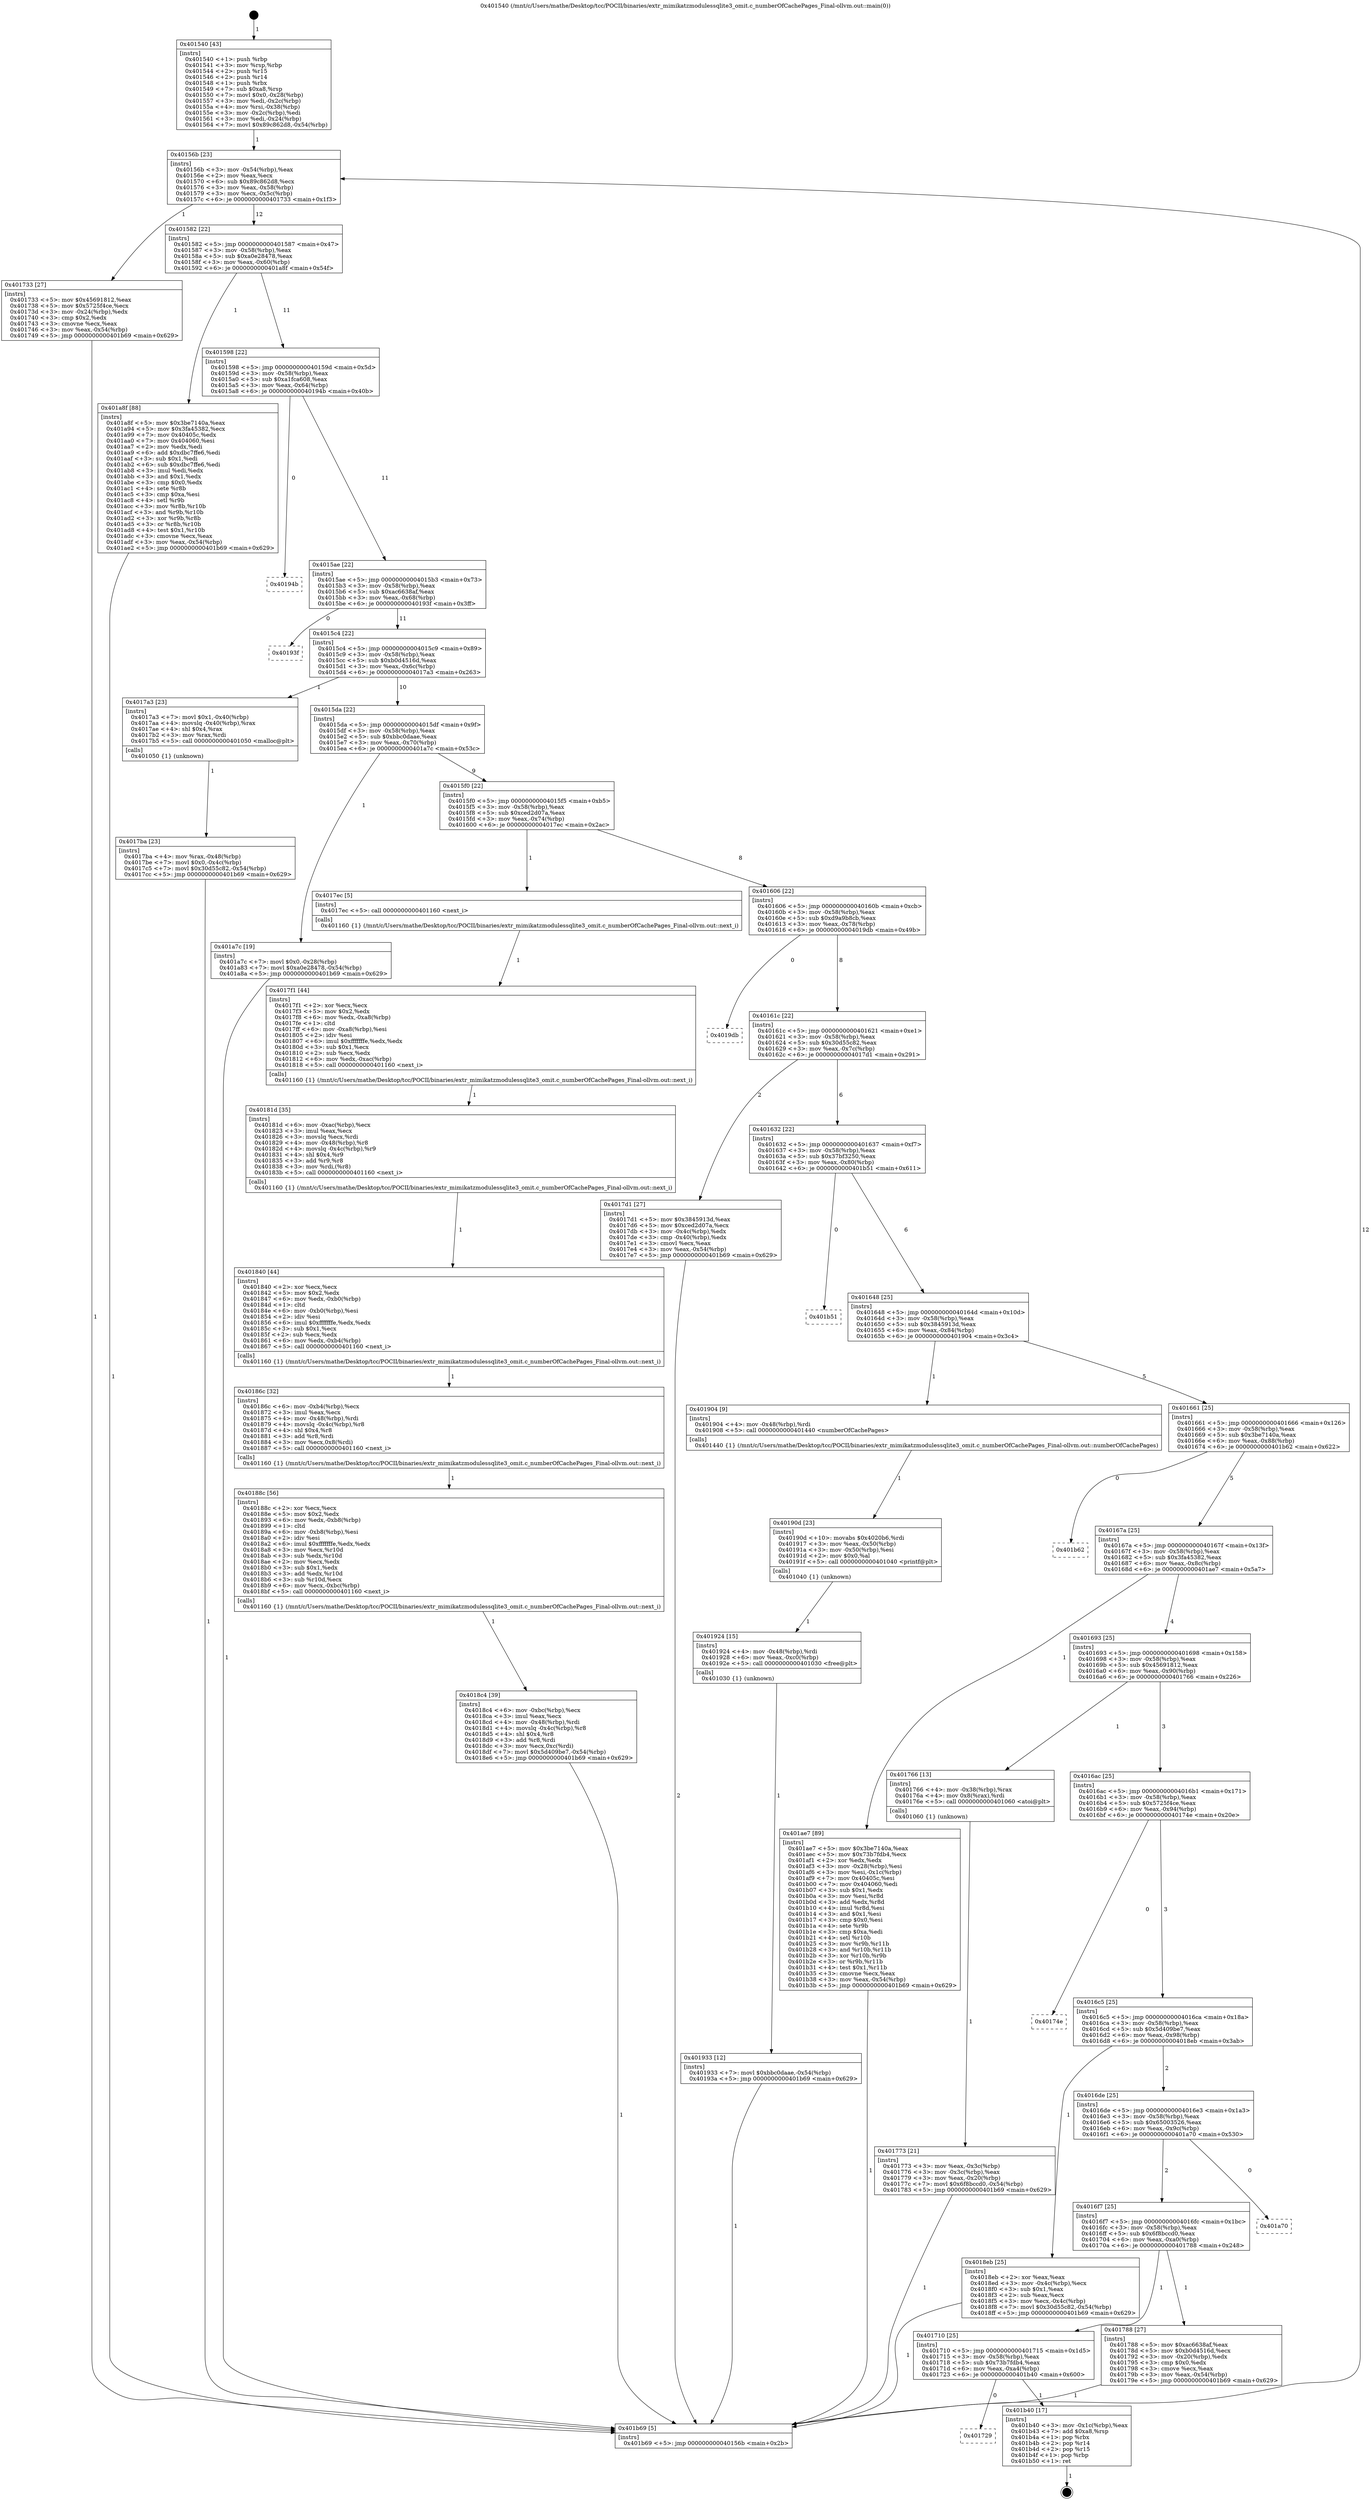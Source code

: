 digraph "0x401540" {
  label = "0x401540 (/mnt/c/Users/mathe/Desktop/tcc/POCII/binaries/extr_mimikatzmodulessqlite3_omit.c_numberOfCachePages_Final-ollvm.out::main(0))"
  labelloc = "t"
  node[shape=record]

  Entry [label="",width=0.3,height=0.3,shape=circle,fillcolor=black,style=filled]
  "0x40156b" [label="{
     0x40156b [23]\l
     | [instrs]\l
     &nbsp;&nbsp;0x40156b \<+3\>: mov -0x54(%rbp),%eax\l
     &nbsp;&nbsp;0x40156e \<+2\>: mov %eax,%ecx\l
     &nbsp;&nbsp;0x401570 \<+6\>: sub $0x89c862d8,%ecx\l
     &nbsp;&nbsp;0x401576 \<+3\>: mov %eax,-0x58(%rbp)\l
     &nbsp;&nbsp;0x401579 \<+3\>: mov %ecx,-0x5c(%rbp)\l
     &nbsp;&nbsp;0x40157c \<+6\>: je 0000000000401733 \<main+0x1f3\>\l
  }"]
  "0x401733" [label="{
     0x401733 [27]\l
     | [instrs]\l
     &nbsp;&nbsp;0x401733 \<+5\>: mov $0x45691812,%eax\l
     &nbsp;&nbsp;0x401738 \<+5\>: mov $0x5725f4ce,%ecx\l
     &nbsp;&nbsp;0x40173d \<+3\>: mov -0x24(%rbp),%edx\l
     &nbsp;&nbsp;0x401740 \<+3\>: cmp $0x2,%edx\l
     &nbsp;&nbsp;0x401743 \<+3\>: cmovne %ecx,%eax\l
     &nbsp;&nbsp;0x401746 \<+3\>: mov %eax,-0x54(%rbp)\l
     &nbsp;&nbsp;0x401749 \<+5\>: jmp 0000000000401b69 \<main+0x629\>\l
  }"]
  "0x401582" [label="{
     0x401582 [22]\l
     | [instrs]\l
     &nbsp;&nbsp;0x401582 \<+5\>: jmp 0000000000401587 \<main+0x47\>\l
     &nbsp;&nbsp;0x401587 \<+3\>: mov -0x58(%rbp),%eax\l
     &nbsp;&nbsp;0x40158a \<+5\>: sub $0xa0e28478,%eax\l
     &nbsp;&nbsp;0x40158f \<+3\>: mov %eax,-0x60(%rbp)\l
     &nbsp;&nbsp;0x401592 \<+6\>: je 0000000000401a8f \<main+0x54f\>\l
  }"]
  "0x401b69" [label="{
     0x401b69 [5]\l
     | [instrs]\l
     &nbsp;&nbsp;0x401b69 \<+5\>: jmp 000000000040156b \<main+0x2b\>\l
  }"]
  "0x401540" [label="{
     0x401540 [43]\l
     | [instrs]\l
     &nbsp;&nbsp;0x401540 \<+1\>: push %rbp\l
     &nbsp;&nbsp;0x401541 \<+3\>: mov %rsp,%rbp\l
     &nbsp;&nbsp;0x401544 \<+2\>: push %r15\l
     &nbsp;&nbsp;0x401546 \<+2\>: push %r14\l
     &nbsp;&nbsp;0x401548 \<+1\>: push %rbx\l
     &nbsp;&nbsp;0x401549 \<+7\>: sub $0xa8,%rsp\l
     &nbsp;&nbsp;0x401550 \<+7\>: movl $0x0,-0x28(%rbp)\l
     &nbsp;&nbsp;0x401557 \<+3\>: mov %edi,-0x2c(%rbp)\l
     &nbsp;&nbsp;0x40155a \<+4\>: mov %rsi,-0x38(%rbp)\l
     &nbsp;&nbsp;0x40155e \<+3\>: mov -0x2c(%rbp),%edi\l
     &nbsp;&nbsp;0x401561 \<+3\>: mov %edi,-0x24(%rbp)\l
     &nbsp;&nbsp;0x401564 \<+7\>: movl $0x89c862d8,-0x54(%rbp)\l
  }"]
  Exit [label="",width=0.3,height=0.3,shape=circle,fillcolor=black,style=filled,peripheries=2]
  "0x401a8f" [label="{
     0x401a8f [88]\l
     | [instrs]\l
     &nbsp;&nbsp;0x401a8f \<+5\>: mov $0x3be7140a,%eax\l
     &nbsp;&nbsp;0x401a94 \<+5\>: mov $0x3fa45382,%ecx\l
     &nbsp;&nbsp;0x401a99 \<+7\>: mov 0x40405c,%edx\l
     &nbsp;&nbsp;0x401aa0 \<+7\>: mov 0x404060,%esi\l
     &nbsp;&nbsp;0x401aa7 \<+2\>: mov %edx,%edi\l
     &nbsp;&nbsp;0x401aa9 \<+6\>: add $0xdbc7ffe6,%edi\l
     &nbsp;&nbsp;0x401aaf \<+3\>: sub $0x1,%edi\l
     &nbsp;&nbsp;0x401ab2 \<+6\>: sub $0xdbc7ffe6,%edi\l
     &nbsp;&nbsp;0x401ab8 \<+3\>: imul %edi,%edx\l
     &nbsp;&nbsp;0x401abb \<+3\>: and $0x1,%edx\l
     &nbsp;&nbsp;0x401abe \<+3\>: cmp $0x0,%edx\l
     &nbsp;&nbsp;0x401ac1 \<+4\>: sete %r8b\l
     &nbsp;&nbsp;0x401ac5 \<+3\>: cmp $0xa,%esi\l
     &nbsp;&nbsp;0x401ac8 \<+4\>: setl %r9b\l
     &nbsp;&nbsp;0x401acc \<+3\>: mov %r8b,%r10b\l
     &nbsp;&nbsp;0x401acf \<+3\>: and %r9b,%r10b\l
     &nbsp;&nbsp;0x401ad2 \<+3\>: xor %r9b,%r8b\l
     &nbsp;&nbsp;0x401ad5 \<+3\>: or %r8b,%r10b\l
     &nbsp;&nbsp;0x401ad8 \<+4\>: test $0x1,%r10b\l
     &nbsp;&nbsp;0x401adc \<+3\>: cmovne %ecx,%eax\l
     &nbsp;&nbsp;0x401adf \<+3\>: mov %eax,-0x54(%rbp)\l
     &nbsp;&nbsp;0x401ae2 \<+5\>: jmp 0000000000401b69 \<main+0x629\>\l
  }"]
  "0x401598" [label="{
     0x401598 [22]\l
     | [instrs]\l
     &nbsp;&nbsp;0x401598 \<+5\>: jmp 000000000040159d \<main+0x5d\>\l
     &nbsp;&nbsp;0x40159d \<+3\>: mov -0x58(%rbp),%eax\l
     &nbsp;&nbsp;0x4015a0 \<+5\>: sub $0xa1fca608,%eax\l
     &nbsp;&nbsp;0x4015a5 \<+3\>: mov %eax,-0x64(%rbp)\l
     &nbsp;&nbsp;0x4015a8 \<+6\>: je 000000000040194b \<main+0x40b\>\l
  }"]
  "0x401729" [label="{
     0x401729\l
  }", style=dashed]
  "0x40194b" [label="{
     0x40194b\l
  }", style=dashed]
  "0x4015ae" [label="{
     0x4015ae [22]\l
     | [instrs]\l
     &nbsp;&nbsp;0x4015ae \<+5\>: jmp 00000000004015b3 \<main+0x73\>\l
     &nbsp;&nbsp;0x4015b3 \<+3\>: mov -0x58(%rbp),%eax\l
     &nbsp;&nbsp;0x4015b6 \<+5\>: sub $0xac6638af,%eax\l
     &nbsp;&nbsp;0x4015bb \<+3\>: mov %eax,-0x68(%rbp)\l
     &nbsp;&nbsp;0x4015be \<+6\>: je 000000000040193f \<main+0x3ff\>\l
  }"]
  "0x401b40" [label="{
     0x401b40 [17]\l
     | [instrs]\l
     &nbsp;&nbsp;0x401b40 \<+3\>: mov -0x1c(%rbp),%eax\l
     &nbsp;&nbsp;0x401b43 \<+7\>: add $0xa8,%rsp\l
     &nbsp;&nbsp;0x401b4a \<+1\>: pop %rbx\l
     &nbsp;&nbsp;0x401b4b \<+2\>: pop %r14\l
     &nbsp;&nbsp;0x401b4d \<+2\>: pop %r15\l
     &nbsp;&nbsp;0x401b4f \<+1\>: pop %rbp\l
     &nbsp;&nbsp;0x401b50 \<+1\>: ret\l
  }"]
  "0x40193f" [label="{
     0x40193f\l
  }", style=dashed]
  "0x4015c4" [label="{
     0x4015c4 [22]\l
     | [instrs]\l
     &nbsp;&nbsp;0x4015c4 \<+5\>: jmp 00000000004015c9 \<main+0x89\>\l
     &nbsp;&nbsp;0x4015c9 \<+3\>: mov -0x58(%rbp),%eax\l
     &nbsp;&nbsp;0x4015cc \<+5\>: sub $0xb0d4516d,%eax\l
     &nbsp;&nbsp;0x4015d1 \<+3\>: mov %eax,-0x6c(%rbp)\l
     &nbsp;&nbsp;0x4015d4 \<+6\>: je 00000000004017a3 \<main+0x263\>\l
  }"]
  "0x401933" [label="{
     0x401933 [12]\l
     | [instrs]\l
     &nbsp;&nbsp;0x401933 \<+7\>: movl $0xbbc0daae,-0x54(%rbp)\l
     &nbsp;&nbsp;0x40193a \<+5\>: jmp 0000000000401b69 \<main+0x629\>\l
  }"]
  "0x4017a3" [label="{
     0x4017a3 [23]\l
     | [instrs]\l
     &nbsp;&nbsp;0x4017a3 \<+7\>: movl $0x1,-0x40(%rbp)\l
     &nbsp;&nbsp;0x4017aa \<+4\>: movslq -0x40(%rbp),%rax\l
     &nbsp;&nbsp;0x4017ae \<+4\>: shl $0x4,%rax\l
     &nbsp;&nbsp;0x4017b2 \<+3\>: mov %rax,%rdi\l
     &nbsp;&nbsp;0x4017b5 \<+5\>: call 0000000000401050 \<malloc@plt\>\l
     | [calls]\l
     &nbsp;&nbsp;0x401050 \{1\} (unknown)\l
  }"]
  "0x4015da" [label="{
     0x4015da [22]\l
     | [instrs]\l
     &nbsp;&nbsp;0x4015da \<+5\>: jmp 00000000004015df \<main+0x9f\>\l
     &nbsp;&nbsp;0x4015df \<+3\>: mov -0x58(%rbp),%eax\l
     &nbsp;&nbsp;0x4015e2 \<+5\>: sub $0xbbc0daae,%eax\l
     &nbsp;&nbsp;0x4015e7 \<+3\>: mov %eax,-0x70(%rbp)\l
     &nbsp;&nbsp;0x4015ea \<+6\>: je 0000000000401a7c \<main+0x53c\>\l
  }"]
  "0x401924" [label="{
     0x401924 [15]\l
     | [instrs]\l
     &nbsp;&nbsp;0x401924 \<+4\>: mov -0x48(%rbp),%rdi\l
     &nbsp;&nbsp;0x401928 \<+6\>: mov %eax,-0xc0(%rbp)\l
     &nbsp;&nbsp;0x40192e \<+5\>: call 0000000000401030 \<free@plt\>\l
     | [calls]\l
     &nbsp;&nbsp;0x401030 \{1\} (unknown)\l
  }"]
  "0x401a7c" [label="{
     0x401a7c [19]\l
     | [instrs]\l
     &nbsp;&nbsp;0x401a7c \<+7\>: movl $0x0,-0x28(%rbp)\l
     &nbsp;&nbsp;0x401a83 \<+7\>: movl $0xa0e28478,-0x54(%rbp)\l
     &nbsp;&nbsp;0x401a8a \<+5\>: jmp 0000000000401b69 \<main+0x629\>\l
  }"]
  "0x4015f0" [label="{
     0x4015f0 [22]\l
     | [instrs]\l
     &nbsp;&nbsp;0x4015f0 \<+5\>: jmp 00000000004015f5 \<main+0xb5\>\l
     &nbsp;&nbsp;0x4015f5 \<+3\>: mov -0x58(%rbp),%eax\l
     &nbsp;&nbsp;0x4015f8 \<+5\>: sub $0xced2d07a,%eax\l
     &nbsp;&nbsp;0x4015fd \<+3\>: mov %eax,-0x74(%rbp)\l
     &nbsp;&nbsp;0x401600 \<+6\>: je 00000000004017ec \<main+0x2ac\>\l
  }"]
  "0x40190d" [label="{
     0x40190d [23]\l
     | [instrs]\l
     &nbsp;&nbsp;0x40190d \<+10\>: movabs $0x4020b6,%rdi\l
     &nbsp;&nbsp;0x401917 \<+3\>: mov %eax,-0x50(%rbp)\l
     &nbsp;&nbsp;0x40191a \<+3\>: mov -0x50(%rbp),%esi\l
     &nbsp;&nbsp;0x40191d \<+2\>: mov $0x0,%al\l
     &nbsp;&nbsp;0x40191f \<+5\>: call 0000000000401040 \<printf@plt\>\l
     | [calls]\l
     &nbsp;&nbsp;0x401040 \{1\} (unknown)\l
  }"]
  "0x4017ec" [label="{
     0x4017ec [5]\l
     | [instrs]\l
     &nbsp;&nbsp;0x4017ec \<+5\>: call 0000000000401160 \<next_i\>\l
     | [calls]\l
     &nbsp;&nbsp;0x401160 \{1\} (/mnt/c/Users/mathe/Desktop/tcc/POCII/binaries/extr_mimikatzmodulessqlite3_omit.c_numberOfCachePages_Final-ollvm.out::next_i)\l
  }"]
  "0x401606" [label="{
     0x401606 [22]\l
     | [instrs]\l
     &nbsp;&nbsp;0x401606 \<+5\>: jmp 000000000040160b \<main+0xcb\>\l
     &nbsp;&nbsp;0x40160b \<+3\>: mov -0x58(%rbp),%eax\l
     &nbsp;&nbsp;0x40160e \<+5\>: sub $0xd9a9b8cb,%eax\l
     &nbsp;&nbsp;0x401613 \<+3\>: mov %eax,-0x78(%rbp)\l
     &nbsp;&nbsp;0x401616 \<+6\>: je 00000000004019db \<main+0x49b\>\l
  }"]
  "0x4018c4" [label="{
     0x4018c4 [39]\l
     | [instrs]\l
     &nbsp;&nbsp;0x4018c4 \<+6\>: mov -0xbc(%rbp),%ecx\l
     &nbsp;&nbsp;0x4018ca \<+3\>: imul %eax,%ecx\l
     &nbsp;&nbsp;0x4018cd \<+4\>: mov -0x48(%rbp),%rdi\l
     &nbsp;&nbsp;0x4018d1 \<+4\>: movslq -0x4c(%rbp),%r8\l
     &nbsp;&nbsp;0x4018d5 \<+4\>: shl $0x4,%r8\l
     &nbsp;&nbsp;0x4018d9 \<+3\>: add %r8,%rdi\l
     &nbsp;&nbsp;0x4018dc \<+3\>: mov %ecx,0xc(%rdi)\l
     &nbsp;&nbsp;0x4018df \<+7\>: movl $0x5d409be7,-0x54(%rbp)\l
     &nbsp;&nbsp;0x4018e6 \<+5\>: jmp 0000000000401b69 \<main+0x629\>\l
  }"]
  "0x4019db" [label="{
     0x4019db\l
  }", style=dashed]
  "0x40161c" [label="{
     0x40161c [22]\l
     | [instrs]\l
     &nbsp;&nbsp;0x40161c \<+5\>: jmp 0000000000401621 \<main+0xe1\>\l
     &nbsp;&nbsp;0x401621 \<+3\>: mov -0x58(%rbp),%eax\l
     &nbsp;&nbsp;0x401624 \<+5\>: sub $0x30d55c82,%eax\l
     &nbsp;&nbsp;0x401629 \<+3\>: mov %eax,-0x7c(%rbp)\l
     &nbsp;&nbsp;0x40162c \<+6\>: je 00000000004017d1 \<main+0x291\>\l
  }"]
  "0x40188c" [label="{
     0x40188c [56]\l
     | [instrs]\l
     &nbsp;&nbsp;0x40188c \<+2\>: xor %ecx,%ecx\l
     &nbsp;&nbsp;0x40188e \<+5\>: mov $0x2,%edx\l
     &nbsp;&nbsp;0x401893 \<+6\>: mov %edx,-0xb8(%rbp)\l
     &nbsp;&nbsp;0x401899 \<+1\>: cltd\l
     &nbsp;&nbsp;0x40189a \<+6\>: mov -0xb8(%rbp),%esi\l
     &nbsp;&nbsp;0x4018a0 \<+2\>: idiv %esi\l
     &nbsp;&nbsp;0x4018a2 \<+6\>: imul $0xfffffffe,%edx,%edx\l
     &nbsp;&nbsp;0x4018a8 \<+3\>: mov %ecx,%r10d\l
     &nbsp;&nbsp;0x4018ab \<+3\>: sub %edx,%r10d\l
     &nbsp;&nbsp;0x4018ae \<+2\>: mov %ecx,%edx\l
     &nbsp;&nbsp;0x4018b0 \<+3\>: sub $0x1,%edx\l
     &nbsp;&nbsp;0x4018b3 \<+3\>: add %edx,%r10d\l
     &nbsp;&nbsp;0x4018b6 \<+3\>: sub %r10d,%ecx\l
     &nbsp;&nbsp;0x4018b9 \<+6\>: mov %ecx,-0xbc(%rbp)\l
     &nbsp;&nbsp;0x4018bf \<+5\>: call 0000000000401160 \<next_i\>\l
     | [calls]\l
     &nbsp;&nbsp;0x401160 \{1\} (/mnt/c/Users/mathe/Desktop/tcc/POCII/binaries/extr_mimikatzmodulessqlite3_omit.c_numberOfCachePages_Final-ollvm.out::next_i)\l
  }"]
  "0x4017d1" [label="{
     0x4017d1 [27]\l
     | [instrs]\l
     &nbsp;&nbsp;0x4017d1 \<+5\>: mov $0x3845913d,%eax\l
     &nbsp;&nbsp;0x4017d6 \<+5\>: mov $0xced2d07a,%ecx\l
     &nbsp;&nbsp;0x4017db \<+3\>: mov -0x4c(%rbp),%edx\l
     &nbsp;&nbsp;0x4017de \<+3\>: cmp -0x40(%rbp),%edx\l
     &nbsp;&nbsp;0x4017e1 \<+3\>: cmovl %ecx,%eax\l
     &nbsp;&nbsp;0x4017e4 \<+3\>: mov %eax,-0x54(%rbp)\l
     &nbsp;&nbsp;0x4017e7 \<+5\>: jmp 0000000000401b69 \<main+0x629\>\l
  }"]
  "0x401632" [label="{
     0x401632 [22]\l
     | [instrs]\l
     &nbsp;&nbsp;0x401632 \<+5\>: jmp 0000000000401637 \<main+0xf7\>\l
     &nbsp;&nbsp;0x401637 \<+3\>: mov -0x58(%rbp),%eax\l
     &nbsp;&nbsp;0x40163a \<+5\>: sub $0x37bf3250,%eax\l
     &nbsp;&nbsp;0x40163f \<+3\>: mov %eax,-0x80(%rbp)\l
     &nbsp;&nbsp;0x401642 \<+6\>: je 0000000000401b51 \<main+0x611\>\l
  }"]
  "0x40186c" [label="{
     0x40186c [32]\l
     | [instrs]\l
     &nbsp;&nbsp;0x40186c \<+6\>: mov -0xb4(%rbp),%ecx\l
     &nbsp;&nbsp;0x401872 \<+3\>: imul %eax,%ecx\l
     &nbsp;&nbsp;0x401875 \<+4\>: mov -0x48(%rbp),%rdi\l
     &nbsp;&nbsp;0x401879 \<+4\>: movslq -0x4c(%rbp),%r8\l
     &nbsp;&nbsp;0x40187d \<+4\>: shl $0x4,%r8\l
     &nbsp;&nbsp;0x401881 \<+3\>: add %r8,%rdi\l
     &nbsp;&nbsp;0x401884 \<+3\>: mov %ecx,0x8(%rdi)\l
     &nbsp;&nbsp;0x401887 \<+5\>: call 0000000000401160 \<next_i\>\l
     | [calls]\l
     &nbsp;&nbsp;0x401160 \{1\} (/mnt/c/Users/mathe/Desktop/tcc/POCII/binaries/extr_mimikatzmodulessqlite3_omit.c_numberOfCachePages_Final-ollvm.out::next_i)\l
  }"]
  "0x401b51" [label="{
     0x401b51\l
  }", style=dashed]
  "0x401648" [label="{
     0x401648 [25]\l
     | [instrs]\l
     &nbsp;&nbsp;0x401648 \<+5\>: jmp 000000000040164d \<main+0x10d\>\l
     &nbsp;&nbsp;0x40164d \<+3\>: mov -0x58(%rbp),%eax\l
     &nbsp;&nbsp;0x401650 \<+5\>: sub $0x3845913d,%eax\l
     &nbsp;&nbsp;0x401655 \<+6\>: mov %eax,-0x84(%rbp)\l
     &nbsp;&nbsp;0x40165b \<+6\>: je 0000000000401904 \<main+0x3c4\>\l
  }"]
  "0x401840" [label="{
     0x401840 [44]\l
     | [instrs]\l
     &nbsp;&nbsp;0x401840 \<+2\>: xor %ecx,%ecx\l
     &nbsp;&nbsp;0x401842 \<+5\>: mov $0x2,%edx\l
     &nbsp;&nbsp;0x401847 \<+6\>: mov %edx,-0xb0(%rbp)\l
     &nbsp;&nbsp;0x40184d \<+1\>: cltd\l
     &nbsp;&nbsp;0x40184e \<+6\>: mov -0xb0(%rbp),%esi\l
     &nbsp;&nbsp;0x401854 \<+2\>: idiv %esi\l
     &nbsp;&nbsp;0x401856 \<+6\>: imul $0xfffffffe,%edx,%edx\l
     &nbsp;&nbsp;0x40185c \<+3\>: sub $0x1,%ecx\l
     &nbsp;&nbsp;0x40185f \<+2\>: sub %ecx,%edx\l
     &nbsp;&nbsp;0x401861 \<+6\>: mov %edx,-0xb4(%rbp)\l
     &nbsp;&nbsp;0x401867 \<+5\>: call 0000000000401160 \<next_i\>\l
     | [calls]\l
     &nbsp;&nbsp;0x401160 \{1\} (/mnt/c/Users/mathe/Desktop/tcc/POCII/binaries/extr_mimikatzmodulessqlite3_omit.c_numberOfCachePages_Final-ollvm.out::next_i)\l
  }"]
  "0x401904" [label="{
     0x401904 [9]\l
     | [instrs]\l
     &nbsp;&nbsp;0x401904 \<+4\>: mov -0x48(%rbp),%rdi\l
     &nbsp;&nbsp;0x401908 \<+5\>: call 0000000000401440 \<numberOfCachePages\>\l
     | [calls]\l
     &nbsp;&nbsp;0x401440 \{1\} (/mnt/c/Users/mathe/Desktop/tcc/POCII/binaries/extr_mimikatzmodulessqlite3_omit.c_numberOfCachePages_Final-ollvm.out::numberOfCachePages)\l
  }"]
  "0x401661" [label="{
     0x401661 [25]\l
     | [instrs]\l
     &nbsp;&nbsp;0x401661 \<+5\>: jmp 0000000000401666 \<main+0x126\>\l
     &nbsp;&nbsp;0x401666 \<+3\>: mov -0x58(%rbp),%eax\l
     &nbsp;&nbsp;0x401669 \<+5\>: sub $0x3be7140a,%eax\l
     &nbsp;&nbsp;0x40166e \<+6\>: mov %eax,-0x88(%rbp)\l
     &nbsp;&nbsp;0x401674 \<+6\>: je 0000000000401b62 \<main+0x622\>\l
  }"]
  "0x40181d" [label="{
     0x40181d [35]\l
     | [instrs]\l
     &nbsp;&nbsp;0x40181d \<+6\>: mov -0xac(%rbp),%ecx\l
     &nbsp;&nbsp;0x401823 \<+3\>: imul %eax,%ecx\l
     &nbsp;&nbsp;0x401826 \<+3\>: movslq %ecx,%rdi\l
     &nbsp;&nbsp;0x401829 \<+4\>: mov -0x48(%rbp),%r8\l
     &nbsp;&nbsp;0x40182d \<+4\>: movslq -0x4c(%rbp),%r9\l
     &nbsp;&nbsp;0x401831 \<+4\>: shl $0x4,%r9\l
     &nbsp;&nbsp;0x401835 \<+3\>: add %r9,%r8\l
     &nbsp;&nbsp;0x401838 \<+3\>: mov %rdi,(%r8)\l
     &nbsp;&nbsp;0x40183b \<+5\>: call 0000000000401160 \<next_i\>\l
     | [calls]\l
     &nbsp;&nbsp;0x401160 \{1\} (/mnt/c/Users/mathe/Desktop/tcc/POCII/binaries/extr_mimikatzmodulessqlite3_omit.c_numberOfCachePages_Final-ollvm.out::next_i)\l
  }"]
  "0x401b62" [label="{
     0x401b62\l
  }", style=dashed]
  "0x40167a" [label="{
     0x40167a [25]\l
     | [instrs]\l
     &nbsp;&nbsp;0x40167a \<+5\>: jmp 000000000040167f \<main+0x13f\>\l
     &nbsp;&nbsp;0x40167f \<+3\>: mov -0x58(%rbp),%eax\l
     &nbsp;&nbsp;0x401682 \<+5\>: sub $0x3fa45382,%eax\l
     &nbsp;&nbsp;0x401687 \<+6\>: mov %eax,-0x8c(%rbp)\l
     &nbsp;&nbsp;0x40168d \<+6\>: je 0000000000401ae7 \<main+0x5a7\>\l
  }"]
  "0x4017f1" [label="{
     0x4017f1 [44]\l
     | [instrs]\l
     &nbsp;&nbsp;0x4017f1 \<+2\>: xor %ecx,%ecx\l
     &nbsp;&nbsp;0x4017f3 \<+5\>: mov $0x2,%edx\l
     &nbsp;&nbsp;0x4017f8 \<+6\>: mov %edx,-0xa8(%rbp)\l
     &nbsp;&nbsp;0x4017fe \<+1\>: cltd\l
     &nbsp;&nbsp;0x4017ff \<+6\>: mov -0xa8(%rbp),%esi\l
     &nbsp;&nbsp;0x401805 \<+2\>: idiv %esi\l
     &nbsp;&nbsp;0x401807 \<+6\>: imul $0xfffffffe,%edx,%edx\l
     &nbsp;&nbsp;0x40180d \<+3\>: sub $0x1,%ecx\l
     &nbsp;&nbsp;0x401810 \<+2\>: sub %ecx,%edx\l
     &nbsp;&nbsp;0x401812 \<+6\>: mov %edx,-0xac(%rbp)\l
     &nbsp;&nbsp;0x401818 \<+5\>: call 0000000000401160 \<next_i\>\l
     | [calls]\l
     &nbsp;&nbsp;0x401160 \{1\} (/mnt/c/Users/mathe/Desktop/tcc/POCII/binaries/extr_mimikatzmodulessqlite3_omit.c_numberOfCachePages_Final-ollvm.out::next_i)\l
  }"]
  "0x401ae7" [label="{
     0x401ae7 [89]\l
     | [instrs]\l
     &nbsp;&nbsp;0x401ae7 \<+5\>: mov $0x3be7140a,%eax\l
     &nbsp;&nbsp;0x401aec \<+5\>: mov $0x73b7fdb4,%ecx\l
     &nbsp;&nbsp;0x401af1 \<+2\>: xor %edx,%edx\l
     &nbsp;&nbsp;0x401af3 \<+3\>: mov -0x28(%rbp),%esi\l
     &nbsp;&nbsp;0x401af6 \<+3\>: mov %esi,-0x1c(%rbp)\l
     &nbsp;&nbsp;0x401af9 \<+7\>: mov 0x40405c,%esi\l
     &nbsp;&nbsp;0x401b00 \<+7\>: mov 0x404060,%edi\l
     &nbsp;&nbsp;0x401b07 \<+3\>: sub $0x1,%edx\l
     &nbsp;&nbsp;0x401b0a \<+3\>: mov %esi,%r8d\l
     &nbsp;&nbsp;0x401b0d \<+3\>: add %edx,%r8d\l
     &nbsp;&nbsp;0x401b10 \<+4\>: imul %r8d,%esi\l
     &nbsp;&nbsp;0x401b14 \<+3\>: and $0x1,%esi\l
     &nbsp;&nbsp;0x401b17 \<+3\>: cmp $0x0,%esi\l
     &nbsp;&nbsp;0x401b1a \<+4\>: sete %r9b\l
     &nbsp;&nbsp;0x401b1e \<+3\>: cmp $0xa,%edi\l
     &nbsp;&nbsp;0x401b21 \<+4\>: setl %r10b\l
     &nbsp;&nbsp;0x401b25 \<+3\>: mov %r9b,%r11b\l
     &nbsp;&nbsp;0x401b28 \<+3\>: and %r10b,%r11b\l
     &nbsp;&nbsp;0x401b2b \<+3\>: xor %r10b,%r9b\l
     &nbsp;&nbsp;0x401b2e \<+3\>: or %r9b,%r11b\l
     &nbsp;&nbsp;0x401b31 \<+4\>: test $0x1,%r11b\l
     &nbsp;&nbsp;0x401b35 \<+3\>: cmovne %ecx,%eax\l
     &nbsp;&nbsp;0x401b38 \<+3\>: mov %eax,-0x54(%rbp)\l
     &nbsp;&nbsp;0x401b3b \<+5\>: jmp 0000000000401b69 \<main+0x629\>\l
  }"]
  "0x401693" [label="{
     0x401693 [25]\l
     | [instrs]\l
     &nbsp;&nbsp;0x401693 \<+5\>: jmp 0000000000401698 \<main+0x158\>\l
     &nbsp;&nbsp;0x401698 \<+3\>: mov -0x58(%rbp),%eax\l
     &nbsp;&nbsp;0x40169b \<+5\>: sub $0x45691812,%eax\l
     &nbsp;&nbsp;0x4016a0 \<+6\>: mov %eax,-0x90(%rbp)\l
     &nbsp;&nbsp;0x4016a6 \<+6\>: je 0000000000401766 \<main+0x226\>\l
  }"]
  "0x4017ba" [label="{
     0x4017ba [23]\l
     | [instrs]\l
     &nbsp;&nbsp;0x4017ba \<+4\>: mov %rax,-0x48(%rbp)\l
     &nbsp;&nbsp;0x4017be \<+7\>: movl $0x0,-0x4c(%rbp)\l
     &nbsp;&nbsp;0x4017c5 \<+7\>: movl $0x30d55c82,-0x54(%rbp)\l
     &nbsp;&nbsp;0x4017cc \<+5\>: jmp 0000000000401b69 \<main+0x629\>\l
  }"]
  "0x401766" [label="{
     0x401766 [13]\l
     | [instrs]\l
     &nbsp;&nbsp;0x401766 \<+4\>: mov -0x38(%rbp),%rax\l
     &nbsp;&nbsp;0x40176a \<+4\>: mov 0x8(%rax),%rdi\l
     &nbsp;&nbsp;0x40176e \<+5\>: call 0000000000401060 \<atoi@plt\>\l
     | [calls]\l
     &nbsp;&nbsp;0x401060 \{1\} (unknown)\l
  }"]
  "0x4016ac" [label="{
     0x4016ac [25]\l
     | [instrs]\l
     &nbsp;&nbsp;0x4016ac \<+5\>: jmp 00000000004016b1 \<main+0x171\>\l
     &nbsp;&nbsp;0x4016b1 \<+3\>: mov -0x58(%rbp),%eax\l
     &nbsp;&nbsp;0x4016b4 \<+5\>: sub $0x5725f4ce,%eax\l
     &nbsp;&nbsp;0x4016b9 \<+6\>: mov %eax,-0x94(%rbp)\l
     &nbsp;&nbsp;0x4016bf \<+6\>: je 000000000040174e \<main+0x20e\>\l
  }"]
  "0x401773" [label="{
     0x401773 [21]\l
     | [instrs]\l
     &nbsp;&nbsp;0x401773 \<+3\>: mov %eax,-0x3c(%rbp)\l
     &nbsp;&nbsp;0x401776 \<+3\>: mov -0x3c(%rbp),%eax\l
     &nbsp;&nbsp;0x401779 \<+3\>: mov %eax,-0x20(%rbp)\l
     &nbsp;&nbsp;0x40177c \<+7\>: movl $0x6f8bccd0,-0x54(%rbp)\l
     &nbsp;&nbsp;0x401783 \<+5\>: jmp 0000000000401b69 \<main+0x629\>\l
  }"]
  "0x401710" [label="{
     0x401710 [25]\l
     | [instrs]\l
     &nbsp;&nbsp;0x401710 \<+5\>: jmp 0000000000401715 \<main+0x1d5\>\l
     &nbsp;&nbsp;0x401715 \<+3\>: mov -0x58(%rbp),%eax\l
     &nbsp;&nbsp;0x401718 \<+5\>: sub $0x73b7fdb4,%eax\l
     &nbsp;&nbsp;0x40171d \<+6\>: mov %eax,-0xa4(%rbp)\l
     &nbsp;&nbsp;0x401723 \<+6\>: je 0000000000401b40 \<main+0x600\>\l
  }"]
  "0x40174e" [label="{
     0x40174e\l
  }", style=dashed]
  "0x4016c5" [label="{
     0x4016c5 [25]\l
     | [instrs]\l
     &nbsp;&nbsp;0x4016c5 \<+5\>: jmp 00000000004016ca \<main+0x18a\>\l
     &nbsp;&nbsp;0x4016ca \<+3\>: mov -0x58(%rbp),%eax\l
     &nbsp;&nbsp;0x4016cd \<+5\>: sub $0x5d409be7,%eax\l
     &nbsp;&nbsp;0x4016d2 \<+6\>: mov %eax,-0x98(%rbp)\l
     &nbsp;&nbsp;0x4016d8 \<+6\>: je 00000000004018eb \<main+0x3ab\>\l
  }"]
  "0x401788" [label="{
     0x401788 [27]\l
     | [instrs]\l
     &nbsp;&nbsp;0x401788 \<+5\>: mov $0xac6638af,%eax\l
     &nbsp;&nbsp;0x40178d \<+5\>: mov $0xb0d4516d,%ecx\l
     &nbsp;&nbsp;0x401792 \<+3\>: mov -0x20(%rbp),%edx\l
     &nbsp;&nbsp;0x401795 \<+3\>: cmp $0x0,%edx\l
     &nbsp;&nbsp;0x401798 \<+3\>: cmove %ecx,%eax\l
     &nbsp;&nbsp;0x40179b \<+3\>: mov %eax,-0x54(%rbp)\l
     &nbsp;&nbsp;0x40179e \<+5\>: jmp 0000000000401b69 \<main+0x629\>\l
  }"]
  "0x4018eb" [label="{
     0x4018eb [25]\l
     | [instrs]\l
     &nbsp;&nbsp;0x4018eb \<+2\>: xor %eax,%eax\l
     &nbsp;&nbsp;0x4018ed \<+3\>: mov -0x4c(%rbp),%ecx\l
     &nbsp;&nbsp;0x4018f0 \<+3\>: sub $0x1,%eax\l
     &nbsp;&nbsp;0x4018f3 \<+2\>: sub %eax,%ecx\l
     &nbsp;&nbsp;0x4018f5 \<+3\>: mov %ecx,-0x4c(%rbp)\l
     &nbsp;&nbsp;0x4018f8 \<+7\>: movl $0x30d55c82,-0x54(%rbp)\l
     &nbsp;&nbsp;0x4018ff \<+5\>: jmp 0000000000401b69 \<main+0x629\>\l
  }"]
  "0x4016de" [label="{
     0x4016de [25]\l
     | [instrs]\l
     &nbsp;&nbsp;0x4016de \<+5\>: jmp 00000000004016e3 \<main+0x1a3\>\l
     &nbsp;&nbsp;0x4016e3 \<+3\>: mov -0x58(%rbp),%eax\l
     &nbsp;&nbsp;0x4016e6 \<+5\>: sub $0x65003526,%eax\l
     &nbsp;&nbsp;0x4016eb \<+6\>: mov %eax,-0x9c(%rbp)\l
     &nbsp;&nbsp;0x4016f1 \<+6\>: je 0000000000401a70 \<main+0x530\>\l
  }"]
  "0x4016f7" [label="{
     0x4016f7 [25]\l
     | [instrs]\l
     &nbsp;&nbsp;0x4016f7 \<+5\>: jmp 00000000004016fc \<main+0x1bc\>\l
     &nbsp;&nbsp;0x4016fc \<+3\>: mov -0x58(%rbp),%eax\l
     &nbsp;&nbsp;0x4016ff \<+5\>: sub $0x6f8bccd0,%eax\l
     &nbsp;&nbsp;0x401704 \<+6\>: mov %eax,-0xa0(%rbp)\l
     &nbsp;&nbsp;0x40170a \<+6\>: je 0000000000401788 \<main+0x248\>\l
  }"]
  "0x401a70" [label="{
     0x401a70\l
  }", style=dashed]
  Entry -> "0x401540" [label=" 1"]
  "0x40156b" -> "0x401733" [label=" 1"]
  "0x40156b" -> "0x401582" [label=" 12"]
  "0x401733" -> "0x401b69" [label=" 1"]
  "0x401540" -> "0x40156b" [label=" 1"]
  "0x401b69" -> "0x40156b" [label=" 12"]
  "0x401b40" -> Exit [label=" 1"]
  "0x401582" -> "0x401a8f" [label=" 1"]
  "0x401582" -> "0x401598" [label=" 11"]
  "0x401710" -> "0x401729" [label=" 0"]
  "0x401598" -> "0x40194b" [label=" 0"]
  "0x401598" -> "0x4015ae" [label=" 11"]
  "0x401710" -> "0x401b40" [label=" 1"]
  "0x4015ae" -> "0x40193f" [label=" 0"]
  "0x4015ae" -> "0x4015c4" [label=" 11"]
  "0x401ae7" -> "0x401b69" [label=" 1"]
  "0x4015c4" -> "0x4017a3" [label=" 1"]
  "0x4015c4" -> "0x4015da" [label=" 10"]
  "0x401a8f" -> "0x401b69" [label=" 1"]
  "0x4015da" -> "0x401a7c" [label=" 1"]
  "0x4015da" -> "0x4015f0" [label=" 9"]
  "0x401a7c" -> "0x401b69" [label=" 1"]
  "0x4015f0" -> "0x4017ec" [label=" 1"]
  "0x4015f0" -> "0x401606" [label=" 8"]
  "0x401933" -> "0x401b69" [label=" 1"]
  "0x401606" -> "0x4019db" [label=" 0"]
  "0x401606" -> "0x40161c" [label=" 8"]
  "0x401924" -> "0x401933" [label=" 1"]
  "0x40161c" -> "0x4017d1" [label=" 2"]
  "0x40161c" -> "0x401632" [label=" 6"]
  "0x40190d" -> "0x401924" [label=" 1"]
  "0x401632" -> "0x401b51" [label=" 0"]
  "0x401632" -> "0x401648" [label=" 6"]
  "0x401904" -> "0x40190d" [label=" 1"]
  "0x401648" -> "0x401904" [label=" 1"]
  "0x401648" -> "0x401661" [label=" 5"]
  "0x4018eb" -> "0x401b69" [label=" 1"]
  "0x401661" -> "0x401b62" [label=" 0"]
  "0x401661" -> "0x40167a" [label=" 5"]
  "0x4018c4" -> "0x401b69" [label=" 1"]
  "0x40167a" -> "0x401ae7" [label=" 1"]
  "0x40167a" -> "0x401693" [label=" 4"]
  "0x40188c" -> "0x4018c4" [label=" 1"]
  "0x401693" -> "0x401766" [label=" 1"]
  "0x401693" -> "0x4016ac" [label=" 3"]
  "0x401766" -> "0x401773" [label=" 1"]
  "0x401773" -> "0x401b69" [label=" 1"]
  "0x40186c" -> "0x40188c" [label=" 1"]
  "0x4016ac" -> "0x40174e" [label=" 0"]
  "0x4016ac" -> "0x4016c5" [label=" 3"]
  "0x401840" -> "0x40186c" [label=" 1"]
  "0x4016c5" -> "0x4018eb" [label=" 1"]
  "0x4016c5" -> "0x4016de" [label=" 2"]
  "0x40181d" -> "0x401840" [label=" 1"]
  "0x4016de" -> "0x401a70" [label=" 0"]
  "0x4016de" -> "0x4016f7" [label=" 2"]
  "0x4017f1" -> "0x40181d" [label=" 1"]
  "0x4016f7" -> "0x401788" [label=" 1"]
  "0x4016f7" -> "0x401710" [label=" 1"]
  "0x401788" -> "0x401b69" [label=" 1"]
  "0x4017a3" -> "0x4017ba" [label=" 1"]
  "0x4017ba" -> "0x401b69" [label=" 1"]
  "0x4017d1" -> "0x401b69" [label=" 2"]
  "0x4017ec" -> "0x4017f1" [label=" 1"]
}
